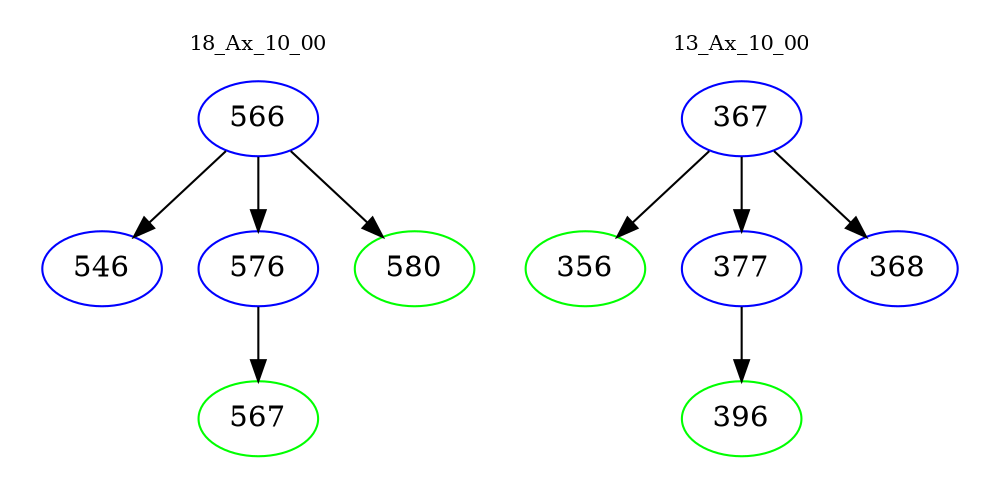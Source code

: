 digraph{
subgraph cluster_0 {
color = white
label = "18_Ax_10_00";
fontsize=10;
T0_566 [label="566", color="blue"]
T0_566 -> T0_546 [color="black"]
T0_546 [label="546", color="blue"]
T0_566 -> T0_576 [color="black"]
T0_576 [label="576", color="blue"]
T0_576 -> T0_567 [color="black"]
T0_567 [label="567", color="green"]
T0_566 -> T0_580 [color="black"]
T0_580 [label="580", color="green"]
}
subgraph cluster_1 {
color = white
label = "13_Ax_10_00";
fontsize=10;
T1_367 [label="367", color="blue"]
T1_367 -> T1_356 [color="black"]
T1_356 [label="356", color="green"]
T1_367 -> T1_377 [color="black"]
T1_377 [label="377", color="blue"]
T1_377 -> T1_396 [color="black"]
T1_396 [label="396", color="green"]
T1_367 -> T1_368 [color="black"]
T1_368 [label="368", color="blue"]
}
}
